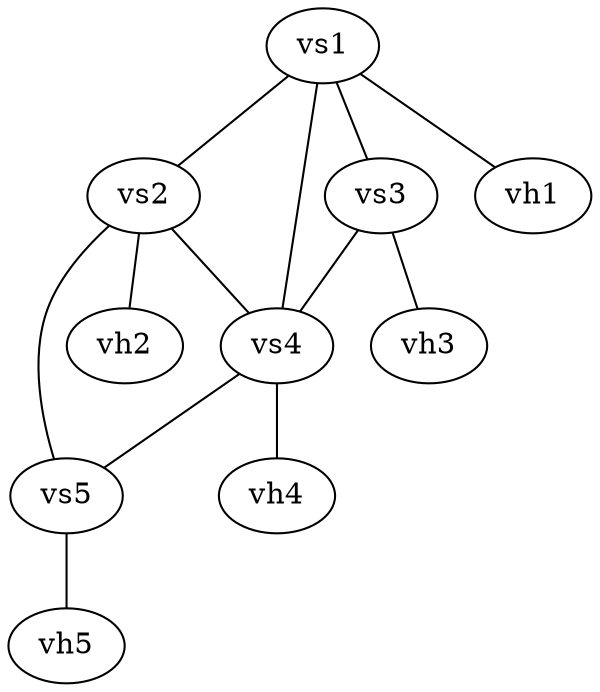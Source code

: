 graph G {
vs1[cpu=2 type=switch];
vs2[cpu=2 type=switch];
vs3[cpu=2 type=switch];
vs4[cpu=2 type=switch];
vs5[cpu=2 type=switch];
vh1[cpu=2 type=host hadoop=namenode];
vh2[cpu=2 type=host hadoop=resourcemanager];
vh3[cpu=2 type=host];
vh4[cpu=2 type=host];
vh5[cpu=2 type=host];
vs1--vh1 [bandwidth=100];
vs2--vh2 [bandwidth=100];
vs3--vh3 [bandwidth=100];
vs4--vh4 [bandwidth=100];
vs5--vh5 [bandwidth=100];
vs1--vs2 [bandwidth=100];
vs1--vs3 [bandwidth=100];
vs1--vs4 [bandwidth=100];
vs2--vs4 [bandwidth=100];
vs2--vs5 [bandwidth=100];
vs3--vs4 [bandwidth=100];
vs4--vs5 [bandwidth=100];
}

